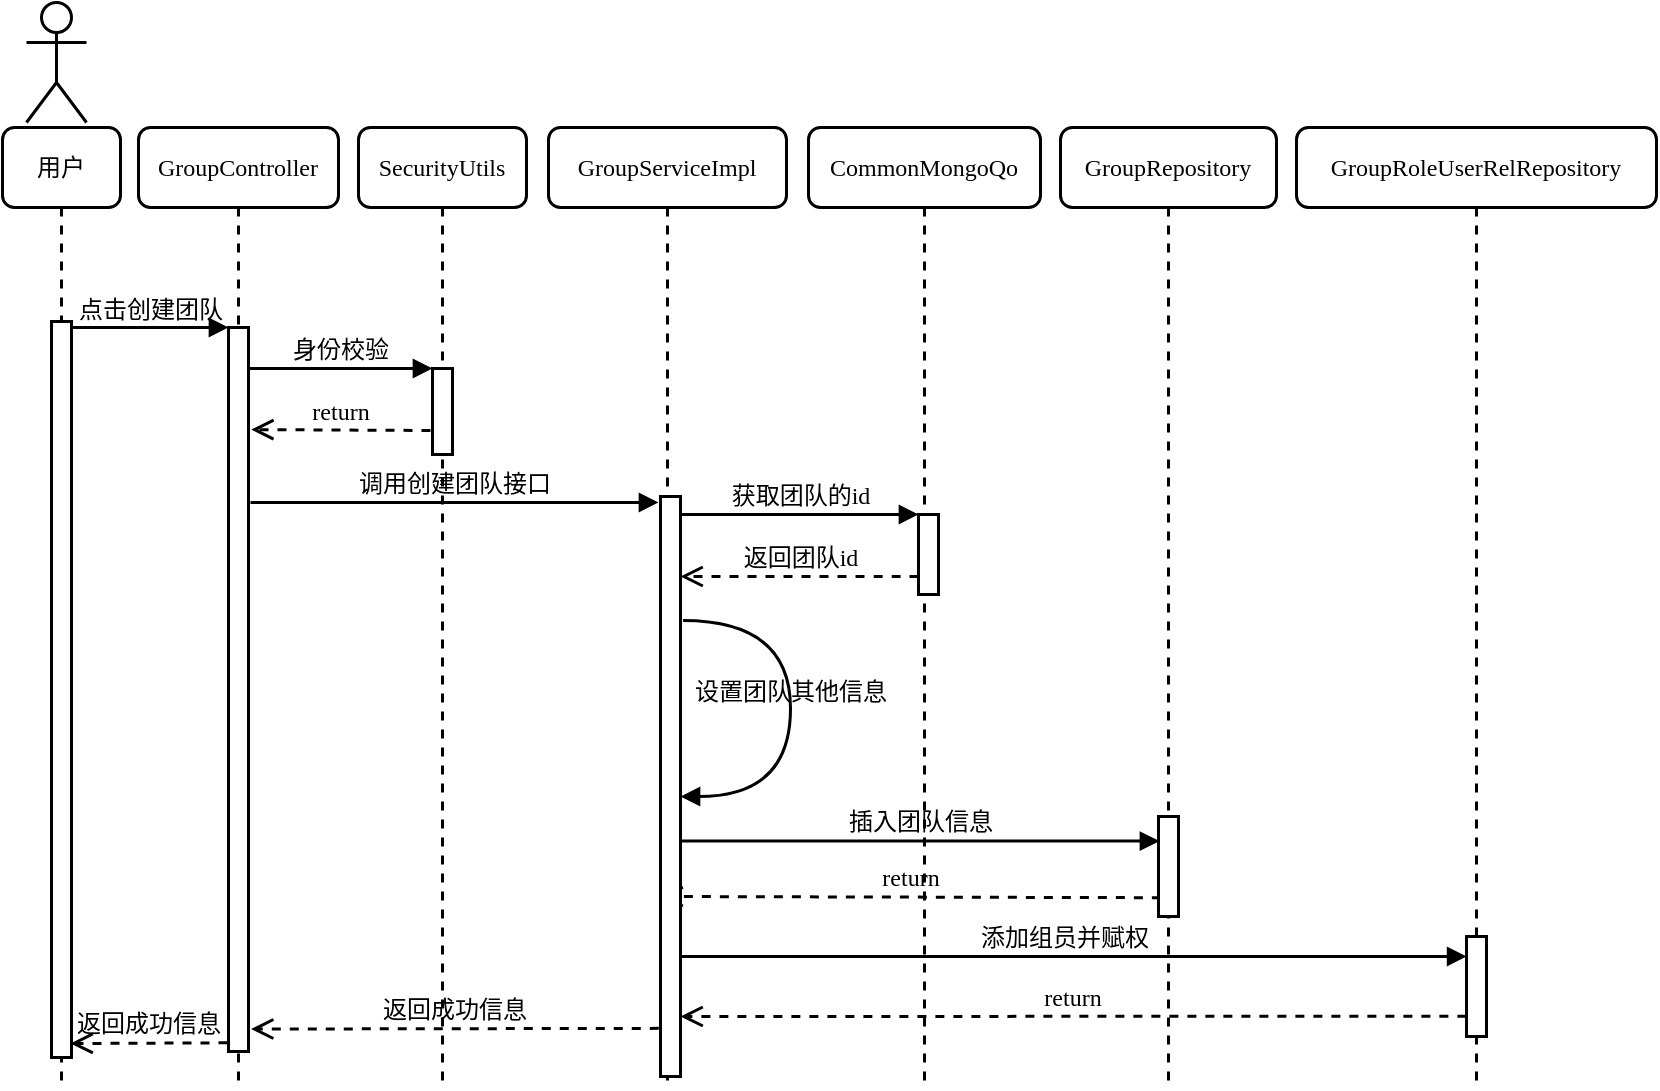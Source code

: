 <mxfile version="24.2.3" type="github">
  <diagram name="Page-1" id="13e1069c-82ec-6db2-03f1-153e76fe0fe0">
    <mxGraphModel dx="1395" dy="712" grid="0" gridSize="10" guides="1" tooltips="1" connect="1" arrows="1" fold="1" page="1" pageScale="1" pageWidth="1100" pageHeight="850" background="none" math="0" shadow="0">
      <root>
        <mxCell id="0" />
        <mxCell id="1" parent="0" />
        <mxCell id="7baba1c4bc27f4b0-2" value="GroupController" style="shape=umlLifeline;perimeter=lifelinePerimeter;whiteSpace=wrap;html=1;container=1;collapsible=0;recursiveResize=0;outlineConnect=0;rounded=1;shadow=0;comic=0;labelBackgroundColor=none;strokeWidth=1.5;fontFamily=Verdana;fontSize=12;align=center;fontStyle=0" parent="1" vertex="1">
          <mxGeometry x="127" y="112.5" width="100" height="480" as="geometry" />
        </mxCell>
        <mxCell id="7baba1c4bc27f4b0-10" value="" style="html=1;points=[];perimeter=orthogonalPerimeter;rounded=0;shadow=0;comic=0;labelBackgroundColor=none;strokeWidth=1.5;fontFamily=Verdana;fontSize=12;align=center;fontStyle=0" parent="7baba1c4bc27f4b0-2" vertex="1">
          <mxGeometry x="45" y="100" width="10" height="362" as="geometry" />
        </mxCell>
        <mxCell id="7baba1c4bc27f4b0-3" value="SecurityUtils" style="shape=umlLifeline;perimeter=lifelinePerimeter;whiteSpace=wrap;html=1;container=1;collapsible=0;recursiveResize=0;outlineConnect=0;rounded=1;shadow=0;comic=0;labelBackgroundColor=none;strokeWidth=1.5;fontFamily=Verdana;fontSize=12;align=center;fontStyle=0" parent="1" vertex="1">
          <mxGeometry x="237" y="112.5" width="84" height="480" as="geometry" />
        </mxCell>
        <mxCell id="7baba1c4bc27f4b0-13" value="" style="html=1;points=[];perimeter=orthogonalPerimeter;rounded=0;shadow=0;comic=0;labelBackgroundColor=none;strokeWidth=1.5;fontFamily=Verdana;fontSize=12;align=center;fontStyle=0" parent="7baba1c4bc27f4b0-3" vertex="1">
          <mxGeometry x="37" y="120.5" width="10" height="43" as="geometry" />
        </mxCell>
        <mxCell id="hfw7Yt3CG0fDcvU8aNfm-7" value="return" style="html=1;verticalAlign=bottom;endArrow=open;dashed=1;endSize=8;labelBackgroundColor=none;fontFamily=Verdana;fontSize=12;entryX=1.138;entryY=0.141;entryDx=0;entryDy=0;entryPerimeter=0;fontStyle=0;strokeWidth=1.5;" parent="7baba1c4bc27f4b0-3" target="7baba1c4bc27f4b0-10" edge="1">
          <mxGeometry relative="1" as="geometry">
            <mxPoint x="-105" y="150.5" as="targetPoint" />
            <mxPoint x="36" y="151.5" as="sourcePoint" />
          </mxGeometry>
        </mxCell>
        <mxCell id="7baba1c4bc27f4b0-4" value="GroupServiceImpl" style="shape=umlLifeline;perimeter=lifelinePerimeter;whiteSpace=wrap;html=1;container=1;collapsible=0;recursiveResize=0;outlineConnect=0;rounded=1;shadow=0;comic=0;labelBackgroundColor=none;strokeWidth=1.5;fontFamily=Verdana;fontSize=12;align=center;fontStyle=0" parent="1" vertex="1">
          <mxGeometry x="332" y="112.5" width="119" height="480" as="geometry" />
        </mxCell>
        <mxCell id="7baba1c4bc27f4b0-17" value="调用创建团队接口" style="html=1;verticalAlign=bottom;endArrow=block;labelBackgroundColor=none;fontFamily=Verdana;fontSize=12;edgeStyle=elbowEdgeStyle;elbow=vertical;fontStyle=0;strokeWidth=1.5;" parent="7baba1c4bc27f4b0-4" edge="1">
          <mxGeometry relative="1" as="geometry">
            <mxPoint x="-149" y="187.5" as="sourcePoint" />
            <Array as="points" />
            <mxPoint x="55.0" y="187.5" as="targetPoint" />
          </mxGeometry>
        </mxCell>
        <mxCell id="7baba1c4bc27f4b0-27" value="return" style="html=1;verticalAlign=bottom;endArrow=open;dashed=1;endSize=8;labelBackgroundColor=none;fontFamily=Verdana;fontSize=12;entryX=1;entryY=0.652;entryDx=0;entryDy=0;entryPerimeter=0;exitX=0.119;exitY=0.812;exitDx=0;exitDy=0;exitPerimeter=0;fontStyle=0;strokeWidth=1.5;" parent="7baba1c4bc27f4b0-4" source="hfw7Yt3CG0fDcvU8aNfm-5" edge="1">
          <mxGeometry relative="1" as="geometry">
            <mxPoint x="56" y="384.5" as="targetPoint" />
            <mxPoint x="328.25" y="385.42" as="sourcePoint" />
          </mxGeometry>
        </mxCell>
        <mxCell id="hfw7Yt3CG0fDcvU8aNfm-3" value="添加组员并赋权" style="html=1;verticalAlign=bottom;endArrow=block;labelBackgroundColor=none;fontFamily=Verdana;fontSize=12;entryX=0.008;entryY=0.2;entryDx=0;entryDy=0;entryPerimeter=0;fontStyle=0;strokeWidth=1.5;" parent="7baba1c4bc27f4b0-4" target="7baba1c4bc27f4b0-25" edge="1">
          <mxGeometry relative="1" as="geometry">
            <mxPoint x="56" y="414.5" as="sourcePoint" />
            <mxPoint x="331" y="414.5" as="targetPoint" />
          </mxGeometry>
        </mxCell>
        <mxCell id="7baba1c4bc27f4b0-16" value="" style="html=1;points=[];perimeter=orthogonalPerimeter;rounded=0;shadow=0;comic=0;labelBackgroundColor=none;strokeWidth=1.5;fontFamily=Verdana;fontSize=12;align=center;fontStyle=0" parent="7baba1c4bc27f4b0-4" vertex="1">
          <mxGeometry x="56" y="184.5" width="10" height="290" as="geometry" />
        </mxCell>
        <mxCell id="7baba1c4bc27f4b0-35" value="设置团队其他信息" style="html=1;verticalAlign=bottom;endArrow=block;labelBackgroundColor=none;fontFamily=Verdana;fontSize=12;elbow=vertical;edgeStyle=orthogonalEdgeStyle;curved=1;exitX=1.129;exitY=0.214;exitPerimeter=0;exitDx=0;exitDy=0;fontStyle=0;strokeWidth=1.5;" parent="7baba1c4bc27f4b0-4" source="7baba1c4bc27f4b0-16" target="7baba1c4bc27f4b0-16" edge="1">
          <mxGeometry relative="1" as="geometry">
            <mxPoint x="-64" y="194.5" as="sourcePoint" />
            <mxPoint x="71" y="284.52" as="targetPoint" />
            <Array as="points">
              <mxPoint x="121" y="246.5" />
              <mxPoint x="121" y="334.5" />
            </Array>
          </mxGeometry>
        </mxCell>
        <mxCell id="hfw7Yt3CG0fDcvU8aNfm-4" value="return" style="html=1;verticalAlign=bottom;endArrow=open;dashed=1;endSize=8;labelBackgroundColor=none;fontFamily=Verdana;fontSize=12;entryX=1;entryY=0.652;entryDx=0;entryDy=0;entryPerimeter=0;exitX=-0.006;exitY=0.797;exitDx=0;exitDy=0;exitPerimeter=0;fontStyle=0;strokeWidth=1.5;" parent="7baba1c4bc27f4b0-4" source="7baba1c4bc27f4b0-25" edge="1">
          <mxGeometry relative="1" as="geometry">
            <mxPoint x="66" y="444.5" as="targetPoint" />
            <mxPoint x="471" y="444.5" as="sourcePoint" />
          </mxGeometry>
        </mxCell>
        <mxCell id="7baba1c4bc27f4b0-5" value="CommonMongoQo" style="shape=umlLifeline;perimeter=lifelinePerimeter;whiteSpace=wrap;html=1;container=1;collapsible=0;recursiveResize=0;outlineConnect=0;rounded=1;shadow=0;comic=0;labelBackgroundColor=none;strokeWidth=1.5;fontFamily=Verdana;fontSize=12;align=center;fontStyle=0" parent="1" vertex="1">
          <mxGeometry x="462" y="112.5" width="116" height="480" as="geometry" />
        </mxCell>
        <mxCell id="7baba1c4bc27f4b0-19" value="" style="html=1;points=[];perimeter=orthogonalPerimeter;rounded=0;shadow=0;comic=0;labelBackgroundColor=none;strokeWidth=1.5;fontFamily=Verdana;fontSize=12;align=center;fontStyle=0" parent="7baba1c4bc27f4b0-5" vertex="1">
          <mxGeometry x="55" y="193.5" width="10" height="40" as="geometry" />
        </mxCell>
        <mxCell id="7baba1c4bc27f4b0-6" value="GroupRepository" style="shape=umlLifeline;perimeter=lifelinePerimeter;whiteSpace=wrap;html=1;container=1;collapsible=0;recursiveResize=0;outlineConnect=0;rounded=1;shadow=0;comic=0;labelBackgroundColor=none;strokeWidth=1.5;fontFamily=Verdana;fontSize=12;align=center;fontStyle=0" parent="1" vertex="1">
          <mxGeometry x="588" y="112.5" width="108" height="480" as="geometry" />
        </mxCell>
        <mxCell id="hfw7Yt3CG0fDcvU8aNfm-5" value="" style="html=1;points=[];perimeter=orthogonalPerimeter;rounded=0;shadow=0;comic=0;labelBackgroundColor=none;strokeColor=#000000;strokeWidth=1.5;fillColor=#FFFFFF;fontFamily=Verdana;fontSize=12;fontColor=#000000;align=center;fontStyle=0" parent="7baba1c4bc27f4b0-6" vertex="1">
          <mxGeometry x="49" y="344.5" width="10" height="50" as="geometry" />
        </mxCell>
        <mxCell id="7baba1c4bc27f4b0-7" value="GroupRoleUserRelRepository" style="shape=umlLifeline;perimeter=lifelinePerimeter;whiteSpace=wrap;html=1;container=1;collapsible=0;recursiveResize=0;outlineConnect=0;rounded=1;shadow=0;comic=0;labelBackgroundColor=none;strokeWidth=1.5;fontFamily=Verdana;fontSize=12;align=center;fontStyle=0" parent="1" vertex="1">
          <mxGeometry x="706" y="112.5" width="180" height="480" as="geometry" />
        </mxCell>
        <mxCell id="7baba1c4bc27f4b0-25" value="" style="html=1;points=[];perimeter=orthogonalPerimeter;rounded=0;shadow=0;comic=0;labelBackgroundColor=none;strokeColor=#000000;strokeWidth=1.5;fillColor=#FFFFFF;fontFamily=Verdana;fontSize=12;fontColor=#000000;align=center;fontStyle=0" parent="7baba1c4bc27f4b0-7" vertex="1">
          <mxGeometry x="85" y="404.5" width="10" height="50" as="geometry" />
        </mxCell>
        <mxCell id="7baba1c4bc27f4b0-8" value="用户" style="shape=umlLifeline;perimeter=lifelinePerimeter;whiteSpace=wrap;html=1;container=1;collapsible=0;recursiveResize=0;outlineConnect=0;rounded=1;shadow=0;comic=0;labelBackgroundColor=none;strokeWidth=1.5;fontFamily=Verdana;fontSize=12;align=center;fontStyle=0" parent="1" vertex="1">
          <mxGeometry x="59" y="112.5" width="59" height="480" as="geometry" />
        </mxCell>
        <mxCell id="7baba1c4bc27f4b0-9" value="" style="html=1;points=[];perimeter=orthogonalPerimeter;rounded=0;shadow=0;comic=0;labelBackgroundColor=none;strokeWidth=1.5;fontFamily=Verdana;fontSize=12;align=center;fontStyle=0" parent="7baba1c4bc27f4b0-8" vertex="1">
          <mxGeometry x="24.5" y="97" width="10" height="368" as="geometry" />
        </mxCell>
        <mxCell id="7baba1c4bc27f4b0-11" value="点击创建团队" style="html=1;verticalAlign=bottom;endArrow=block;entryX=0;entryY=0;labelBackgroundColor=none;fontFamily=Verdana;fontSize=12;edgeStyle=elbowEdgeStyle;elbow=vertical;fontStyle=0;strokeWidth=1.5;" parent="1" source="7baba1c4bc27f4b0-9" target="7baba1c4bc27f4b0-10" edge="1">
          <mxGeometry relative="1" as="geometry">
            <mxPoint x="130" y="222.5" as="sourcePoint" />
          </mxGeometry>
        </mxCell>
        <mxCell id="7baba1c4bc27f4b0-14" value="身份校验" style="html=1;verticalAlign=bottom;endArrow=block;entryX=0;entryY=0;labelBackgroundColor=none;fontFamily=Verdana;fontSize=12;edgeStyle=elbowEdgeStyle;elbow=vertical;fontStyle=0;strokeWidth=1.5;" parent="1" source="7baba1c4bc27f4b0-10" target="7baba1c4bc27f4b0-13" edge="1">
          <mxGeometry relative="1" as="geometry">
            <mxPoint x="280" y="232.5" as="sourcePoint" />
          </mxGeometry>
        </mxCell>
        <mxCell id="hfw7Yt3CG0fDcvU8aNfm-1" value="" style="shape=umlActor;verticalLabelPosition=bottom;verticalAlign=top;html=1;fontStyle=0;strokeWidth=1.5;" parent="1" vertex="1">
          <mxGeometry x="71" y="50" width="30" height="60" as="geometry" />
        </mxCell>
        <mxCell id="hfw7Yt3CG0fDcvU8aNfm-9" value="返回成功信息" style="html=1;verticalAlign=bottom;endArrow=open;dashed=1;endSize=8;labelBackgroundColor=none;fontFamily=Verdana;fontSize=12;exitX=-0.05;exitY=0.988;exitDx=0;exitDy=0;exitPerimeter=0;entryX=0.95;entryY=0.981;entryDx=0;entryDy=0;entryPerimeter=0;fontStyle=0;strokeWidth=1.5;" parent="1" source="7baba1c4bc27f4b0-10" target="7baba1c4bc27f4b0-9" edge="1">
          <mxGeometry relative="1" as="geometry">
            <mxPoint x="66" y="569" as="targetPoint" />
            <mxPoint x="355" y="574.5" as="sourcePoint" />
          </mxGeometry>
        </mxCell>
        <mxCell id="hfw7Yt3CG0fDcvU8aNfm-8" value="返回成功信息" style="html=1;verticalAlign=bottom;endArrow=open;dashed=1;endSize=8;labelBackgroundColor=none;fontFamily=Verdana;fontSize=12;entryX=1.129;entryY=0.969;entryDx=0;entryDy=0;entryPerimeter=0;exitX=-0.086;exitY=0.917;exitDx=0;exitDy=0;exitPerimeter=0;fontStyle=0;strokeWidth=1.5;" parent="1" source="7baba1c4bc27f4b0-16" target="7baba1c4bc27f4b0-10" edge="1">
          <mxGeometry relative="1" as="geometry">
            <mxPoint x="23" y="563.5" as="targetPoint" />
            <mxPoint x="473" y="563" as="sourcePoint" />
          </mxGeometry>
        </mxCell>
        <mxCell id="7baba1c4bc27f4b0-20" value="获取团队的id" style="html=1;verticalAlign=bottom;endArrow=block;entryX=0;entryY=0;labelBackgroundColor=none;fontFamily=Verdana;fontSize=12;edgeStyle=elbowEdgeStyle;elbow=vertical;fontStyle=0;strokeWidth=1.5;" parent="1" source="7baba1c4bc27f4b0-16" target="7baba1c4bc27f4b0-19" edge="1">
          <mxGeometry relative="1" as="geometry">
            <mxPoint x="481" y="307" as="sourcePoint" />
          </mxGeometry>
        </mxCell>
        <mxCell id="7baba1c4bc27f4b0-21" value="返回团队id" style="html=1;verticalAlign=bottom;endArrow=open;dashed=1;endSize=8;labelBackgroundColor=none;fontFamily=Verdana;fontSize=12;edgeStyle=elbowEdgeStyle;elbow=vertical;fontStyle=0;strokeWidth=1.5;" parent="1" source="7baba1c4bc27f4b0-19" target="7baba1c4bc27f4b0-16" edge="1">
          <mxGeometry relative="1" as="geometry">
            <mxPoint x="481" y="383" as="targetPoint" />
            <Array as="points">
              <mxPoint x="501" y="337" />
              <mxPoint x="531" y="337" />
            </Array>
          </mxGeometry>
        </mxCell>
        <mxCell id="7baba1c4bc27f4b0-26" value="插入团队信息" style="html=1;verticalAlign=bottom;endArrow=block;labelBackgroundColor=none;fontFamily=Verdana;fontSize=12;entryX=0.048;entryY=0.246;entryDx=0;entryDy=0;entryPerimeter=0;fontStyle=0;strokeWidth=1.5;" parent="1" source="7baba1c4bc27f4b0-16" target="hfw7Yt3CG0fDcvU8aNfm-5" edge="1">
          <mxGeometry relative="1" as="geometry">
            <mxPoint x="431" y="467" as="sourcePoint" />
            <mxPoint x="691" y="467" as="targetPoint" />
          </mxGeometry>
        </mxCell>
      </root>
    </mxGraphModel>
  </diagram>
</mxfile>
